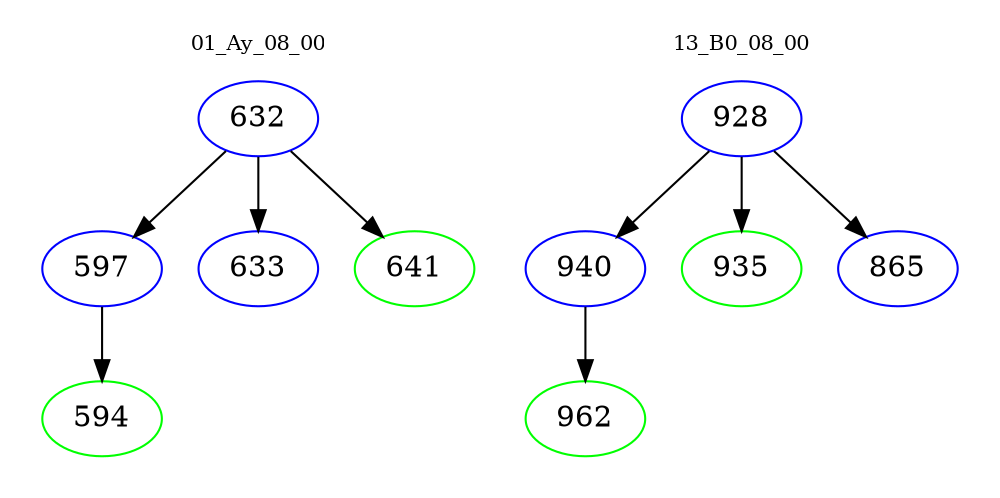digraph{
subgraph cluster_0 {
color = white
label = "01_Ay_08_00";
fontsize=10;
T0_632 [label="632", color="blue"]
T0_632 -> T0_597 [color="black"]
T0_597 [label="597", color="blue"]
T0_597 -> T0_594 [color="black"]
T0_594 [label="594", color="green"]
T0_632 -> T0_633 [color="black"]
T0_633 [label="633", color="blue"]
T0_632 -> T0_641 [color="black"]
T0_641 [label="641", color="green"]
}
subgraph cluster_1 {
color = white
label = "13_B0_08_00";
fontsize=10;
T1_928 [label="928", color="blue"]
T1_928 -> T1_940 [color="black"]
T1_940 [label="940", color="blue"]
T1_940 -> T1_962 [color="black"]
T1_962 [label="962", color="green"]
T1_928 -> T1_935 [color="black"]
T1_935 [label="935", color="green"]
T1_928 -> T1_865 [color="black"]
T1_865 [label="865", color="blue"]
}
}
